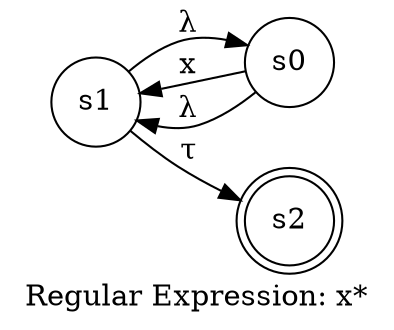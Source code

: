 digraph finite_state_machine {
	label="Regular Expression: x*";
	rankdir=LR;
	size="8,5"
	node [shape = doublecircle]; s2;
	node [shape = circle];
	s0 -> s1 [ label = "x" ];
	s0 -> s1 [ label = "λ" ];
	s1 -> s0 [ label = "λ" ];
	s1 -> s2 [ label = "τ" ];
}
